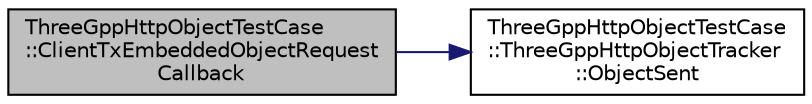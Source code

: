 digraph "ThreeGppHttpObjectTestCase::ClientTxEmbeddedObjectRequestCallback"
{
 // LATEX_PDF_SIZE
  edge [fontname="Helvetica",fontsize="10",labelfontname="Helvetica",labelfontsize="10"];
  node [fontname="Helvetica",fontsize="10",shape=record];
  rankdir="LR";
  Node1 [label="ThreeGppHttpObjectTestCase\l::ClientTxEmbeddedObjectRequest\lCallback",height=0.2,width=0.4,color="black", fillcolor="grey75", style="filled", fontcolor="black",tooltip="Connected with TxEmbeddedObjectRequest trace source of the client."];
  Node1 -> Node2 [color="midnightblue",fontsize="10",style="solid",fontname="Helvetica"];
  Node2 [label="ThreeGppHttpObjectTestCase\l::ThreeGppHttpObjectTracker\l::ObjectSent",height=0.2,width=0.4,color="black", fillcolor="white", style="filled",URL="$class_three_gpp_http_object_test_case_1_1_three_gpp_http_object_tracker.html#a5b56a6714058d30356a947cbf86a1bf4",tooltip="Shall be invoked when a whole object has been transmitted."];
}
